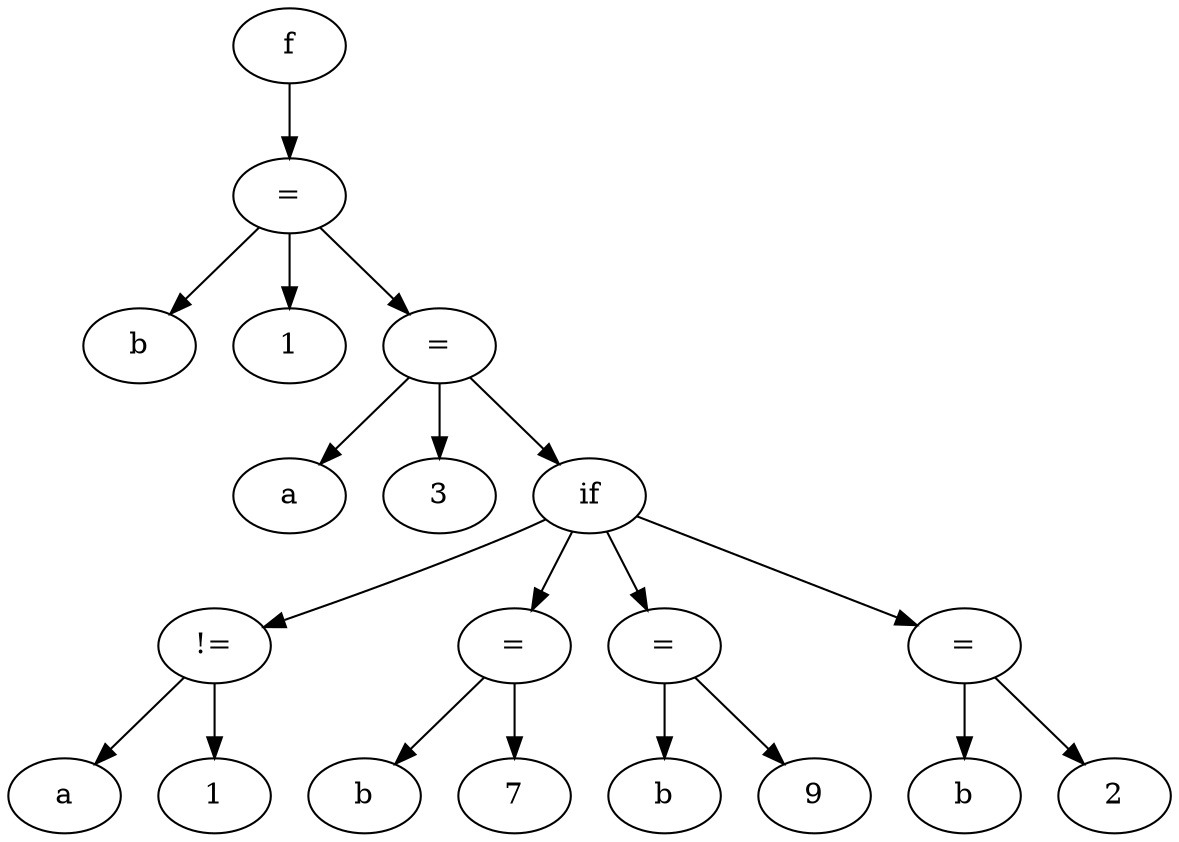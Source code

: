 digraph grafo {
  812278800 [ label="f" ];
  812278800 -> 812280800;
  812280800 [ label="=" ];
  812280800 -> 812280880;
  812280880 [ label="b" ];
  812280800 -> 812279440;
  812279440 [ label="1" ];
  812280800 -> 812281648;
  812281648 [ label="=" ];
  812281648 -> 812281728;
  812281728 [ label="a" ];
  812281648 -> 812281328;
  812281328 [ label="3" ];
  812281648 -> 812284896;
  812284896 [ label="if" ];
  812284896 -> 812282752;
  812282752 [ label="!=" ];
  812282752 -> 812282080;
  812282080 [ label="a" ];
  812282752 -> 812282432;
  812282432 [ label="1" ];
  812284896 -> 812283712;
  812283712 [ label="=" ];
  812283712 -> 812283792;
  812283792 [ label="b" ];
  812283712 -> 812283392;
  812283392 [ label="7" ];
  812284896 -> 812284560;
  812284560 [ label="=" ];
  812284560 -> 812284640;
  812284640 [ label="b" ];
  812284560 -> 812284240;
  812284240 [ label="9" ];
  812284896 -> 812286336;
  812286336 [ label="=" ];
  812286336 -> 812286416;
  812286416 [ label="b" ];
  812286336 -> 812286016;
  812286016 [ label="2" ];
}
